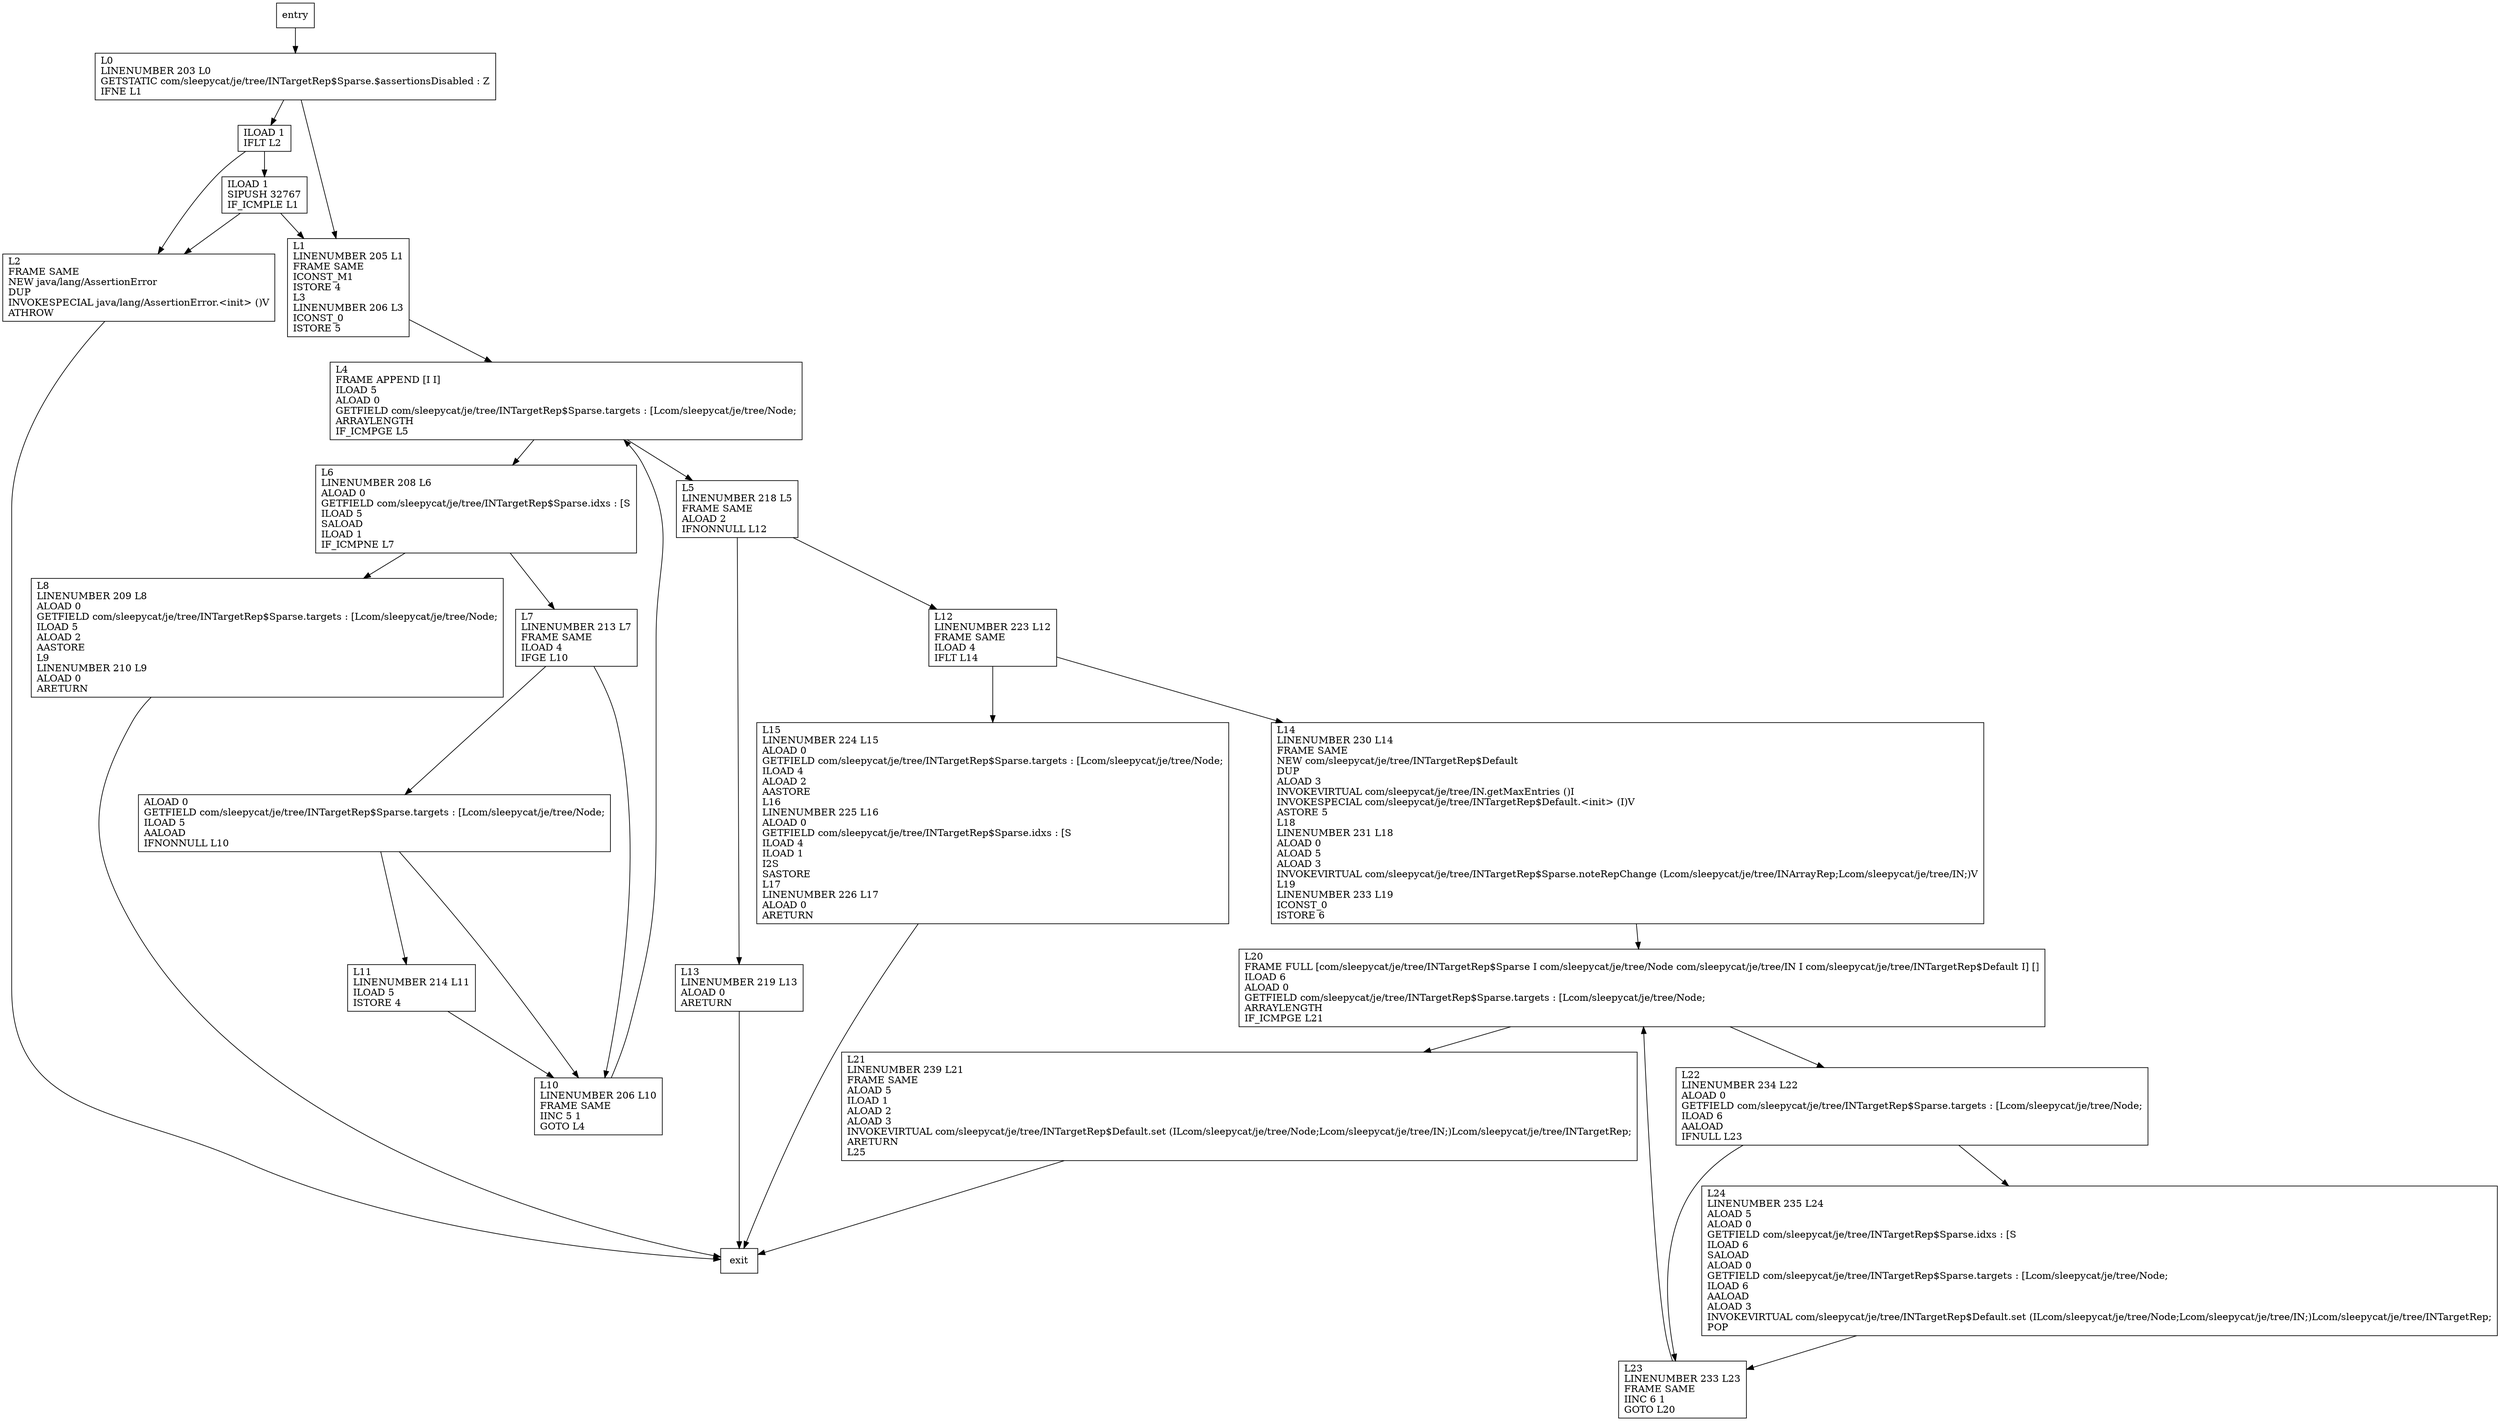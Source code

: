 digraph set {
node [shape=record];
856660289 [label="ILOAD 1\lIFLT L2\l"];
1340138689 [label="L20\lFRAME FULL [com/sleepycat/je/tree/INTargetRep$Sparse I com/sleepycat/je/tree/Node com/sleepycat/je/tree/IN I com/sleepycat/je/tree/INTargetRep$Default I] []\lILOAD 6\lALOAD 0\lGETFIELD com/sleepycat/je/tree/INTargetRep$Sparse.targets : [Lcom/sleepycat/je/tree/Node;\lARRAYLENGTH\lIF_ICMPGE L21\l"];
1616075016 [label="L11\lLINENUMBER 214 L11\lILOAD 5\lISTORE 4\l"];
1725029645 [label="L2\lFRAME SAME\lNEW java/lang/AssertionError\lDUP\lINVOKESPECIAL java/lang/AssertionError.\<init\> ()V\lATHROW\l"];
1909408440 [label="L5\lLINENUMBER 218 L5\lFRAME SAME\lALOAD 2\lIFNONNULL L12\l"];
689902117 [label="L13\lLINENUMBER 219 L13\lALOAD 0\lARETURN\l"];
421449785 [label="L8\lLINENUMBER 209 L8\lALOAD 0\lGETFIELD com/sleepycat/je/tree/INTargetRep$Sparse.targets : [Lcom/sleepycat/je/tree/Node;\lILOAD 5\lALOAD 2\lAASTORE\lL9\lLINENUMBER 210 L9\lALOAD 0\lARETURN\l"];
2045271815 [label="L1\lLINENUMBER 205 L1\lFRAME SAME\lICONST_M1\lISTORE 4\lL3\lLINENUMBER 206 L3\lICONST_0\lISTORE 5\l"];
966852372 [label="L22\lLINENUMBER 234 L22\lALOAD 0\lGETFIELD com/sleepycat/je/tree/INTargetRep$Sparse.targets : [Lcom/sleepycat/je/tree/Node;\lILOAD 6\lAALOAD\lIFNULL L23\l"];
1991425483 [label="ILOAD 1\lSIPUSH 32767\lIF_ICMPLE L1\l"];
1272673549 [label="L0\lLINENUMBER 203 L0\lGETSTATIC com/sleepycat/je/tree/INTargetRep$Sparse.$assertionsDisabled : Z\lIFNE L1\l"];
960922411 [label="L12\lLINENUMBER 223 L12\lFRAME SAME\lILOAD 4\lIFLT L14\l"];
254005197 [label="ALOAD 0\lGETFIELD com/sleepycat/je/tree/INTargetRep$Sparse.targets : [Lcom/sleepycat/je/tree/Node;\lILOAD 5\lAALOAD\lIFNONNULL L10\l"];
953417068 [label="L15\lLINENUMBER 224 L15\lALOAD 0\lGETFIELD com/sleepycat/je/tree/INTargetRep$Sparse.targets : [Lcom/sleepycat/je/tree/Node;\lILOAD 4\lALOAD 2\lAASTORE\lL16\lLINENUMBER 225 L16\lALOAD 0\lGETFIELD com/sleepycat/je/tree/INTargetRep$Sparse.idxs : [S\lILOAD 4\lILOAD 1\lI2S\lSASTORE\lL17\lLINENUMBER 226 L17\lALOAD 0\lARETURN\l"];
74618745 [label="L10\lLINENUMBER 206 L10\lFRAME SAME\lIINC 5 1\lGOTO L4\l"];
1118992487 [label="L14\lLINENUMBER 230 L14\lFRAME SAME\lNEW com/sleepycat/je/tree/INTargetRep$Default\lDUP\lALOAD 3\lINVOKEVIRTUAL com/sleepycat/je/tree/IN.getMaxEntries ()I\lINVOKESPECIAL com/sleepycat/je/tree/INTargetRep$Default.\<init\> (I)V\lASTORE 5\lL18\lLINENUMBER 231 L18\lALOAD 0\lALOAD 5\lALOAD 3\lINVOKEVIRTUAL com/sleepycat/je/tree/INTargetRep$Sparse.noteRepChange (Lcom/sleepycat/je/tree/INArrayRep;Lcom/sleepycat/je/tree/IN;)V\lL19\lLINENUMBER 233 L19\lICONST_0\lISTORE 6\l"];
291046067 [label="L7\lLINENUMBER 213 L7\lFRAME SAME\lILOAD 4\lIFGE L10\l"];
507463970 [label="L21\lLINENUMBER 239 L21\lFRAME SAME\lALOAD 5\lILOAD 1\lALOAD 2\lALOAD 3\lINVOKEVIRTUAL com/sleepycat/je/tree/INTargetRep$Default.set (ILcom/sleepycat/je/tree/Node;Lcom/sleepycat/je/tree/IN;)Lcom/sleepycat/je/tree/INTargetRep;\lARETURN\lL25\l"];
546238010 [label="L23\lLINENUMBER 233 L23\lFRAME SAME\lIINC 6 1\lGOTO L20\l"];
1753270535 [label="L24\lLINENUMBER 235 L24\lALOAD 5\lALOAD 0\lGETFIELD com/sleepycat/je/tree/INTargetRep$Sparse.idxs : [S\lILOAD 6\lSALOAD\lALOAD 0\lGETFIELD com/sleepycat/je/tree/INTargetRep$Sparse.targets : [Lcom/sleepycat/je/tree/Node;\lILOAD 6\lAALOAD\lALOAD 3\lINVOKEVIRTUAL com/sleepycat/je/tree/INTargetRep$Default.set (ILcom/sleepycat/je/tree/Node;Lcom/sleepycat/je/tree/IN;)Lcom/sleepycat/je/tree/INTargetRep;\lPOP\l"];
1576707767 [label="L4\lFRAME APPEND [I I]\lILOAD 5\lALOAD 0\lGETFIELD com/sleepycat/je/tree/INTargetRep$Sparse.targets : [Lcom/sleepycat/je/tree/Node;\lARRAYLENGTH\lIF_ICMPGE L5\l"];
309393880 [label="L6\lLINENUMBER 208 L6\lALOAD 0\lGETFIELD com/sleepycat/je/tree/INTargetRep$Sparse.idxs : [S\lILOAD 5\lSALOAD\lILOAD 1\lIF_ICMPNE L7\l"];
entry;
exit;
856660289 -> 1725029645
856660289 -> 1991425483
689902117 -> exit
2045271815 -> 1576707767
966852372 -> 546238010
966852372 -> 1753270535
1991425483 -> 1725029645
1991425483 -> 2045271815
74618745 -> 1576707767
507463970 -> exit
1753270535 -> 546238010
309393880 -> 421449785
309393880 -> 291046067
1340138689 -> 507463970
1340138689 -> 966852372
1616075016 -> 74618745
1725029645 -> exit
1909408440 -> 689902117
1909408440 -> 960922411
421449785 -> exit
1272673549 -> 856660289
1272673549 -> 2045271815
960922411 -> 1118992487
960922411 -> 953417068
254005197 -> 1616075016
254005197 -> 74618745
953417068 -> exit
entry -> 1272673549
1118992487 -> 1340138689
291046067 -> 254005197
291046067 -> 74618745
546238010 -> 1340138689
1576707767 -> 1909408440
1576707767 -> 309393880
}
